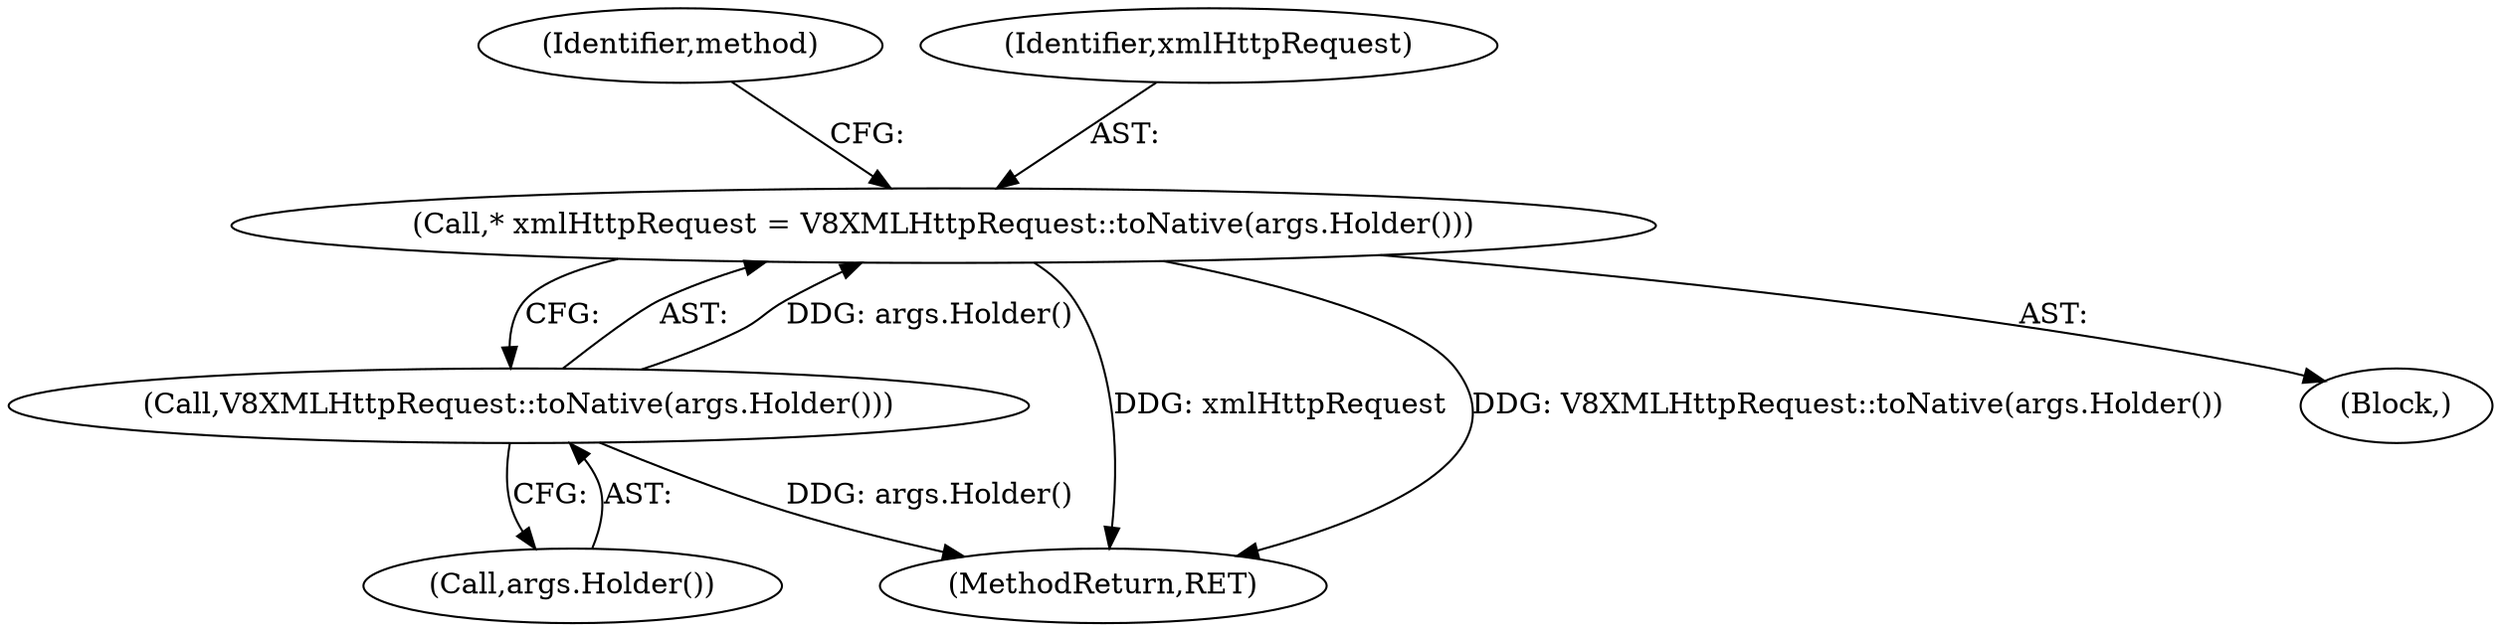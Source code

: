 digraph "0_Chrome_e9372a1bfd3588a80fcf49aa07321f0971dd6091_69@pointer" {
"1000113" [label="(Call,* xmlHttpRequest = V8XMLHttpRequest::toNative(args.Holder()))"];
"1000115" [label="(Call,V8XMLHttpRequest::toNative(args.Holder()))"];
"1000119" [label="(Identifier,method)"];
"1000221" [label="(MethodReturn,RET)"];
"1000102" [label="(Block,)"];
"1000116" [label="(Call,args.Holder())"];
"1000113" [label="(Call,* xmlHttpRequest = V8XMLHttpRequest::toNative(args.Holder()))"];
"1000115" [label="(Call,V8XMLHttpRequest::toNative(args.Holder()))"];
"1000114" [label="(Identifier,xmlHttpRequest)"];
"1000113" -> "1000102"  [label="AST: "];
"1000113" -> "1000115"  [label="CFG: "];
"1000114" -> "1000113"  [label="AST: "];
"1000115" -> "1000113"  [label="AST: "];
"1000119" -> "1000113"  [label="CFG: "];
"1000113" -> "1000221"  [label="DDG: xmlHttpRequest"];
"1000113" -> "1000221"  [label="DDG: V8XMLHttpRequest::toNative(args.Holder())"];
"1000115" -> "1000113"  [label="DDG: args.Holder()"];
"1000115" -> "1000116"  [label="CFG: "];
"1000116" -> "1000115"  [label="AST: "];
"1000115" -> "1000221"  [label="DDG: args.Holder()"];
}
